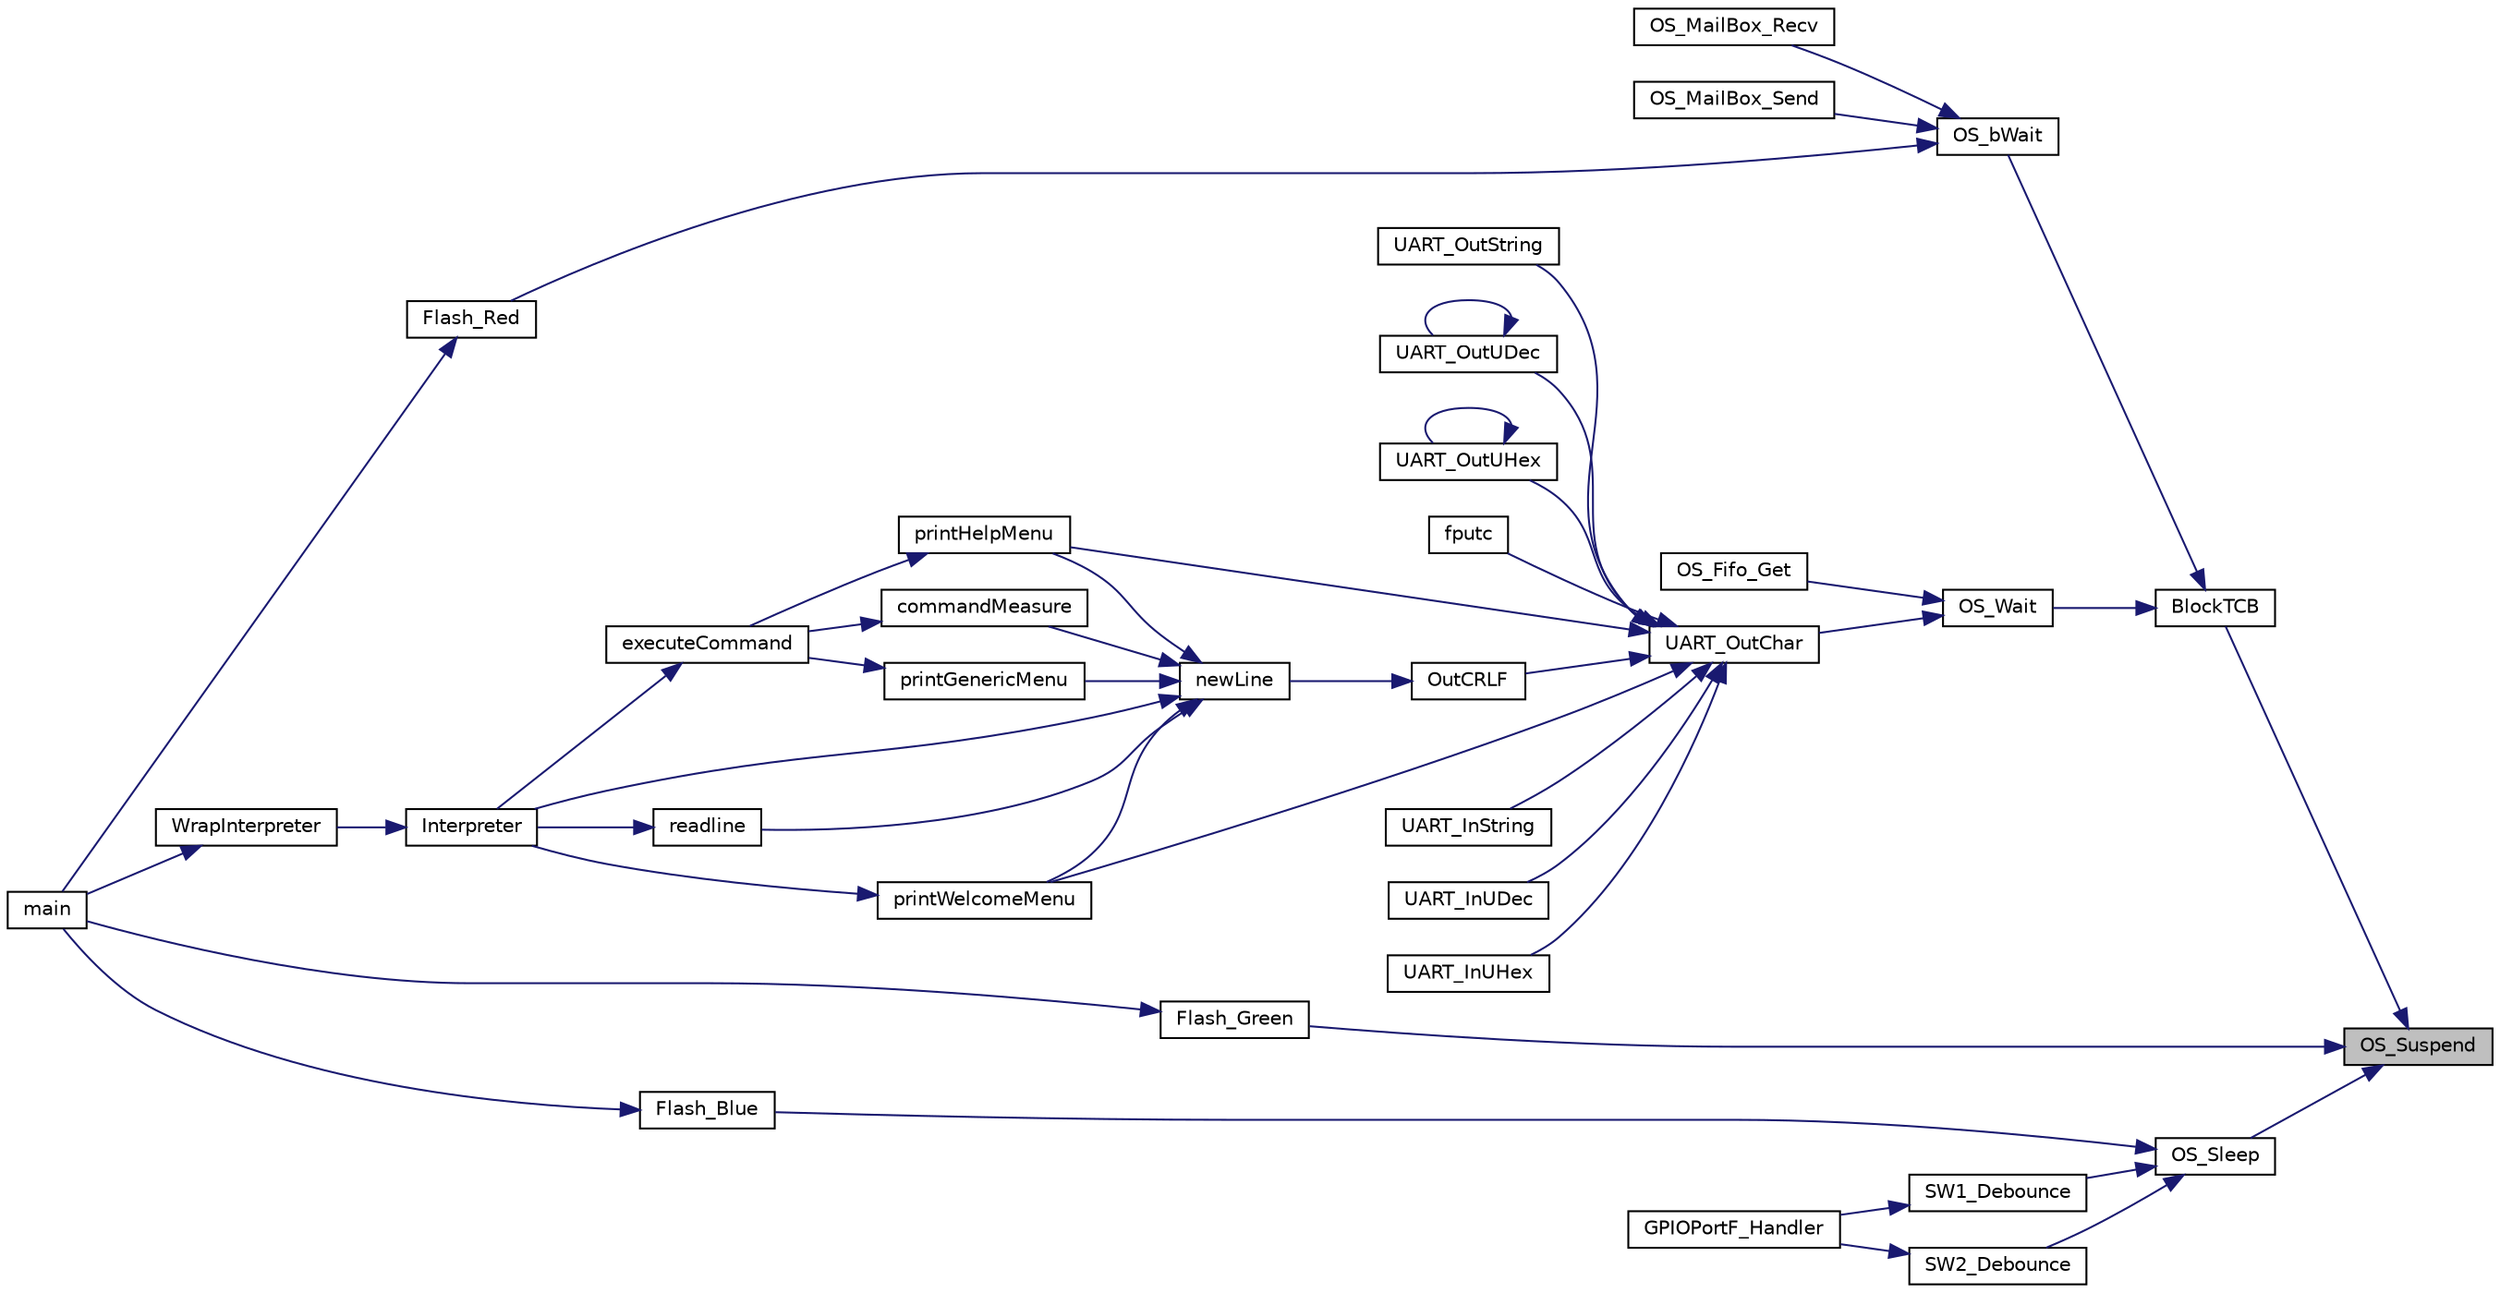 digraph "OS_Suspend"
{
 // LATEX_PDF_SIZE
  edge [fontname="Helvetica",fontsize="10",labelfontname="Helvetica",labelfontsize="10"];
  node [fontname="Helvetica",fontsize="10",shape=record];
  rankdir="RL";
  Node1 [label="OS_Suspend",height=0.2,width=0.4,color="black", fillcolor="grey75", style="filled", fontcolor="black",tooltip="This function suspends current thread by forcing context switch call."];
  Node1 -> Node2 [dir="back",color="midnightblue",fontsize="10",style="solid",fontname="Helvetica"];
  Node2 [label="BlockTCB",height=0.2,width=0.4,color="black", fillcolor="white", style="filled",URL="$_o_s_8c.html#aef10d0f111dd7005eb47910c2c539774",tooltip="Add current TCB to blocked list then yield, ratatatat."];
  Node2 -> Node3 [dir="back",color="midnightblue",fontsize="10",style="solid",fontname="Helvetica"];
  Node3 [label="OS_bWait",height=0.2,width=0.4,color="black", fillcolor="white", style="filled",URL="$_o_s_8c.html#a3f127f7a40ffd3e43b7b0f4c8b7f30ff",tooltip="Wait on semaphore, binary."];
  Node3 -> Node4 [dir="back",color="midnightblue",fontsize="10",style="solid",fontname="Helvetica"];
  Node4 [label="Flash_Red",height=0.2,width=0.4,color="black", fillcolor="white", style="filled",URL="$main_8c.html#ade46a52d93916aa7a15231c916ffd861",tooltip="Blink Red LED."];
  Node4 -> Node5 [dir="back",color="midnightblue",fontsize="10",style="solid",fontname="Helvetica"];
  Node5 [label="main",height=0.2,width=0.4,color="black", fillcolor="white", style="filled",URL="$main_8c.html#a840291bc02cba5474a4cb46a9b9566fe",tooltip="Example usecase of RTOS."];
  Node3 -> Node6 [dir="back",color="midnightblue",fontsize="10",style="solid",fontname="Helvetica"];
  Node6 [label="OS_MailBox_Recv",height=0.2,width=0.4,color="black", fillcolor="white", style="filled",URL="$_o_s_8c.html#a9541552a587a98ebbedaee6194a6ad51",tooltip="This function will be called from a foreground thread It will spin/block if the MailBox is empty."];
  Node3 -> Node7 [dir="back",color="midnightblue",fontsize="10",style="solid",fontname="Helvetica"];
  Node7 [label="OS_MailBox_Send",height=0.2,width=0.4,color="black", fillcolor="white", style="filled",URL="$_o_s_8c.html#a8efdc42dfa1a86aba6760dd049672a02",tooltip="This function will be called from a foreground thread It will spin/block if the MailBox contains data..."];
  Node2 -> Node8 [dir="back",color="midnightblue",fontsize="10",style="solid",fontname="Helvetica"];
  Node8 [label="OS_Wait",height=0.2,width=0.4,color="black", fillcolor="white", style="filled",URL="$_o_s_8c.html#aad29612829941c857ed685f40e193cd0",tooltip="semaphore value decrement"];
  Node8 -> Node9 [dir="back",color="midnightblue",fontsize="10",style="solid",fontname="Helvetica"];
  Node9 [label="OS_Fifo_Get",height=0.2,width=0.4,color="black", fillcolor="white", style="filled",URL="$_o_s_8c.html#afc605b97f7f279a4a8f6c646c0a17a58",tooltip=" "];
  Node8 -> Node10 [dir="back",color="midnightblue",fontsize="10",style="solid",fontname="Helvetica"];
  Node10 [label="UART_OutChar",height=0.2,width=0.4,color="black", fillcolor="white", style="filled",URL="$_u_a_r_t0_8c.html#a4ef2f92682b12a347cf1f81cccda4da7",tooltip=" "];
  Node10 -> Node11 [dir="back",color="midnightblue",fontsize="10",style="solid",fontname="Helvetica"];
  Node11 [label="fputc",height=0.2,width=0.4,color="black", fillcolor="white", style="filled",URL="$retarget_8c.html#abac7707b6be5733e890091048fcb99a2",tooltip=" "];
  Node10 -> Node12 [dir="back",color="midnightblue",fontsize="10",style="solid",fontname="Helvetica"];
  Node12 [label="OutCRLF",height=0.2,width=0.4,color="black", fillcolor="white", style="filled",URL="$_u_a_r_t0_8c.html#ae57176b8f54ba3f337f15238d7cf8ba6",tooltip=" "];
  Node12 -> Node13 [dir="back",color="midnightblue",fontsize="10",style="solid",fontname="Helvetica"];
  Node13 [label="newLine",height=0.2,width=0.4,color="black", fillcolor="white", style="filled",URL="$_interpreter_8c.html#ac43fd57408ef9782a78ad90b3d466ed6",tooltip=" "];
  Node13 -> Node14 [dir="back",color="midnightblue",fontsize="10",style="solid",fontname="Helvetica"];
  Node14 [label="commandMeasure",height=0.2,width=0.4,color="black", fillcolor="white", style="filled",URL="$_interpreter_8c.html#a35e8d00822acb2f8b65e5f903a5474dd",tooltip=" "];
  Node14 -> Node15 [dir="back",color="midnightblue",fontsize="10",style="solid",fontname="Helvetica"];
  Node15 [label="executeCommand",height=0.2,width=0.4,color="black", fillcolor="white", style="filled",URL="$_interpreter_8c.html#a9114c4f99de7fb28b6e220b582ff86af",tooltip=" "];
  Node15 -> Node16 [dir="back",color="midnightblue",fontsize="10",style="solid",fontname="Helvetica"];
  Node16 [label="Interpreter",height=0.2,width=0.4,color="black", fillcolor="white", style="filled",URL="$_interpreter_8c.html#a2e36aaea6b9cab2ca1faab2c2d760271",tooltip=" "];
  Node16 -> Node17 [dir="back",color="midnightblue",fontsize="10",style="solid",fontname="Helvetica"];
  Node17 [label="WrapInterpreter",height=0.2,width=0.4,color="black", fillcolor="white", style="filled",URL="$main_8c.html#ab066947609cc9d6ec3722648f8882936",tooltip="Run interpreter using UART0 (in USB debugger)"];
  Node17 -> Node5 [dir="back",color="midnightblue",fontsize="10",style="solid",fontname="Helvetica"];
  Node13 -> Node16 [dir="back",color="midnightblue",fontsize="10",style="solid",fontname="Helvetica"];
  Node13 -> Node18 [dir="back",color="midnightblue",fontsize="10",style="solid",fontname="Helvetica"];
  Node18 [label="printGenericMenu",height=0.2,width=0.4,color="black", fillcolor="white", style="filled",URL="$_interpreter_8c.html#a10ac54ed249ffb7aee617ea4c511a844",tooltip=" "];
  Node18 -> Node15 [dir="back",color="midnightblue",fontsize="10",style="solid",fontname="Helvetica"];
  Node13 -> Node19 [dir="back",color="midnightblue",fontsize="10",style="solid",fontname="Helvetica"];
  Node19 [label="printHelpMenu",height=0.2,width=0.4,color="black", fillcolor="white", style="filled",URL="$_interpreter_8c.html#a3d4a924cff71a4caf3cfd637e41573df",tooltip=" "];
  Node19 -> Node15 [dir="back",color="midnightblue",fontsize="10",style="solid",fontname="Helvetica"];
  Node13 -> Node20 [dir="back",color="midnightblue",fontsize="10",style="solid",fontname="Helvetica"];
  Node20 [label="printWelcomeMenu",height=0.2,width=0.4,color="black", fillcolor="white", style="filled",URL="$_interpreter_8c.html#a5bca4abc7a5cf09ca8daea25e5d67d85",tooltip=" "];
  Node20 -> Node16 [dir="back",color="midnightblue",fontsize="10",style="solid",fontname="Helvetica"];
  Node13 -> Node21 [dir="back",color="midnightblue",fontsize="10",style="solid",fontname="Helvetica"];
  Node21 [label="readline",height=0.2,width=0.4,color="black", fillcolor="white", style="filled",URL="$_interpreter_8c.html#a72b8ebb864d5a2ab2a3feef2a9ba2689",tooltip=" "];
  Node21 -> Node16 [dir="back",color="midnightblue",fontsize="10",style="solid",fontname="Helvetica"];
  Node10 -> Node19 [dir="back",color="midnightblue",fontsize="10",style="solid",fontname="Helvetica"];
  Node10 -> Node20 [dir="back",color="midnightblue",fontsize="10",style="solid",fontname="Helvetica"];
  Node10 -> Node22 [dir="back",color="midnightblue",fontsize="10",style="solid",fontname="Helvetica"];
  Node22 [label="UART_InString",height=0.2,width=0.4,color="black", fillcolor="white", style="filled",URL="$_u_a_r_t0_8c.html#a4278ab3463fadff60a5a84792707c3a3",tooltip=" "];
  Node10 -> Node23 [dir="back",color="midnightblue",fontsize="10",style="solid",fontname="Helvetica"];
  Node23 [label="UART_InUDec",height=0.2,width=0.4,color="black", fillcolor="white", style="filled",URL="$_u_a_r_t0_8c.html#a0a28a219c31df1bd2182e4b3afbcc5cd",tooltip=" "];
  Node10 -> Node24 [dir="back",color="midnightblue",fontsize="10",style="solid",fontname="Helvetica"];
  Node24 [label="UART_InUHex",height=0.2,width=0.4,color="black", fillcolor="white", style="filled",URL="$_u_a_r_t0_8c.html#a5a7efc717f2c844f08689418dd50ee43",tooltip=" "];
  Node10 -> Node25 [dir="back",color="midnightblue",fontsize="10",style="solid",fontname="Helvetica"];
  Node25 [label="UART_OutString",height=0.2,width=0.4,color="black", fillcolor="white", style="filled",URL="$_u_a_r_t0_8c.html#a2cbbed822dc8e6d801e6c9f21a2cd418",tooltip=" "];
  Node10 -> Node26 [dir="back",color="midnightblue",fontsize="10",style="solid",fontname="Helvetica"];
  Node26 [label="UART_OutUDec",height=0.2,width=0.4,color="black", fillcolor="white", style="filled",URL="$_u_a_r_t0_8c.html#a9a53c5fe8486e0282990b11a218c2625",tooltip=" "];
  Node26 -> Node26 [dir="back",color="midnightblue",fontsize="10",style="solid",fontname="Helvetica"];
  Node10 -> Node27 [dir="back",color="midnightblue",fontsize="10",style="solid",fontname="Helvetica"];
  Node27 [label="UART_OutUHex",height=0.2,width=0.4,color="black", fillcolor="white", style="filled",URL="$_u_a_r_t0_8c.html#a21661aabfda94ec88e9514856f062a41",tooltip=" "];
  Node27 -> Node27 [dir="back",color="midnightblue",fontsize="10",style="solid",fontname="Helvetica"];
  Node1 -> Node28 [dir="back",color="midnightblue",fontsize="10",style="solid",fontname="Helvetica"];
  Node28 [label="Flash_Green",height=0.2,width=0.4,color="black", fillcolor="white", style="filled",URL="$main_8c.html#a1c718b1780075752622c5453813ac6b1",tooltip="Blink Green LED."];
  Node28 -> Node5 [dir="back",color="midnightblue",fontsize="10",style="solid",fontname="Helvetica"];
  Node1 -> Node29 [dir="back",color="midnightblue",fontsize="10",style="solid",fontname="Helvetica"];
  Node29 [label="OS_Sleep",height=0.2,width=0.4,color="black", fillcolor="white", style="filled",URL="$_o_s_8c.html#ab7bbab8bf49ba8f7eb65fd428d035cb8",tooltip="This function puts a thread to sleep."];
  Node29 -> Node30 [dir="back",color="midnightblue",fontsize="10",style="solid",fontname="Helvetica"];
  Node30 [label="Flash_Blue",height=0.2,width=0.4,color="black", fillcolor="white", style="filled",URL="$main_8c.html#ac3cc6594a462b39325ff31f7edfca240",tooltip="Blink Blue LED."];
  Node30 -> Node5 [dir="back",color="midnightblue",fontsize="10",style="solid",fontname="Helvetica"];
  Node29 -> Node31 [dir="back",color="midnightblue",fontsize="10",style="solid",fontname="Helvetica"];
  Node31 [label="SW1_Debounce",height=0.2,width=0.4,color="black", fillcolor="white", style="filled",URL="$_switch_8c.html#aa8fe30cee9323636f35e332f22aee2f0",tooltip=" "];
  Node31 -> Node32 [dir="back",color="midnightblue",fontsize="10",style="solid",fontname="Helvetica"];
  Node32 [label="GPIOPortF_Handler",height=0.2,width=0.4,color="black", fillcolor="white", style="filled",URL="$_switch_8c.html#a73aa1a5b083f31ee3546edc843b15d61",tooltip=" "];
  Node29 -> Node33 [dir="back",color="midnightblue",fontsize="10",style="solid",fontname="Helvetica"];
  Node33 [label="SW2_Debounce",height=0.2,width=0.4,color="black", fillcolor="white", style="filled",URL="$_switch_8c.html#afca5c039908507f4bbbad45b959a587b",tooltip=" "];
  Node33 -> Node32 [dir="back",color="midnightblue",fontsize="10",style="solid",fontname="Helvetica"];
}
